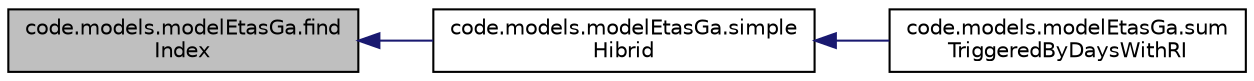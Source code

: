 digraph "code.models.modelEtasGa.findIndex"
{
  edge [fontname="Helvetica",fontsize="10",labelfontname="Helvetica",labelfontsize="10"];
  node [fontname="Helvetica",fontsize="10",shape=record];
  rankdir="LR";
  Node3 [label="code.models.modelEtasGa.find\lIndex",height=0.2,width=0.4,color="black", fillcolor="grey75", style="filled", fontcolor="black"];
  Node3 -> Node4 [dir="back",color="midnightblue",fontsize="10",style="solid",fontname="Helvetica"];
  Node4 [label="code.models.modelEtasGa.simple\lHibrid",height=0.2,width=0.4,color="black", fillcolor="white", style="filled",URL="$namespacecode_1_1models_1_1model_etas_ga.html#a99b0b810e490c2d38b6cb198e87b85d3"];
  Node4 -> Node5 [dir="back",color="midnightblue",fontsize="10",style="solid",fontname="Helvetica"];
  Node5 [label="code.models.modelEtasGa.sum\lTriggeredByDaysWithRI",height=0.2,width=0.4,color="black", fillcolor="white", style="filled",URL="$namespacecode_1_1models_1_1model_etas_ga.html#a63915f295f9d14786a5a81bfa8c345ac"];
}
